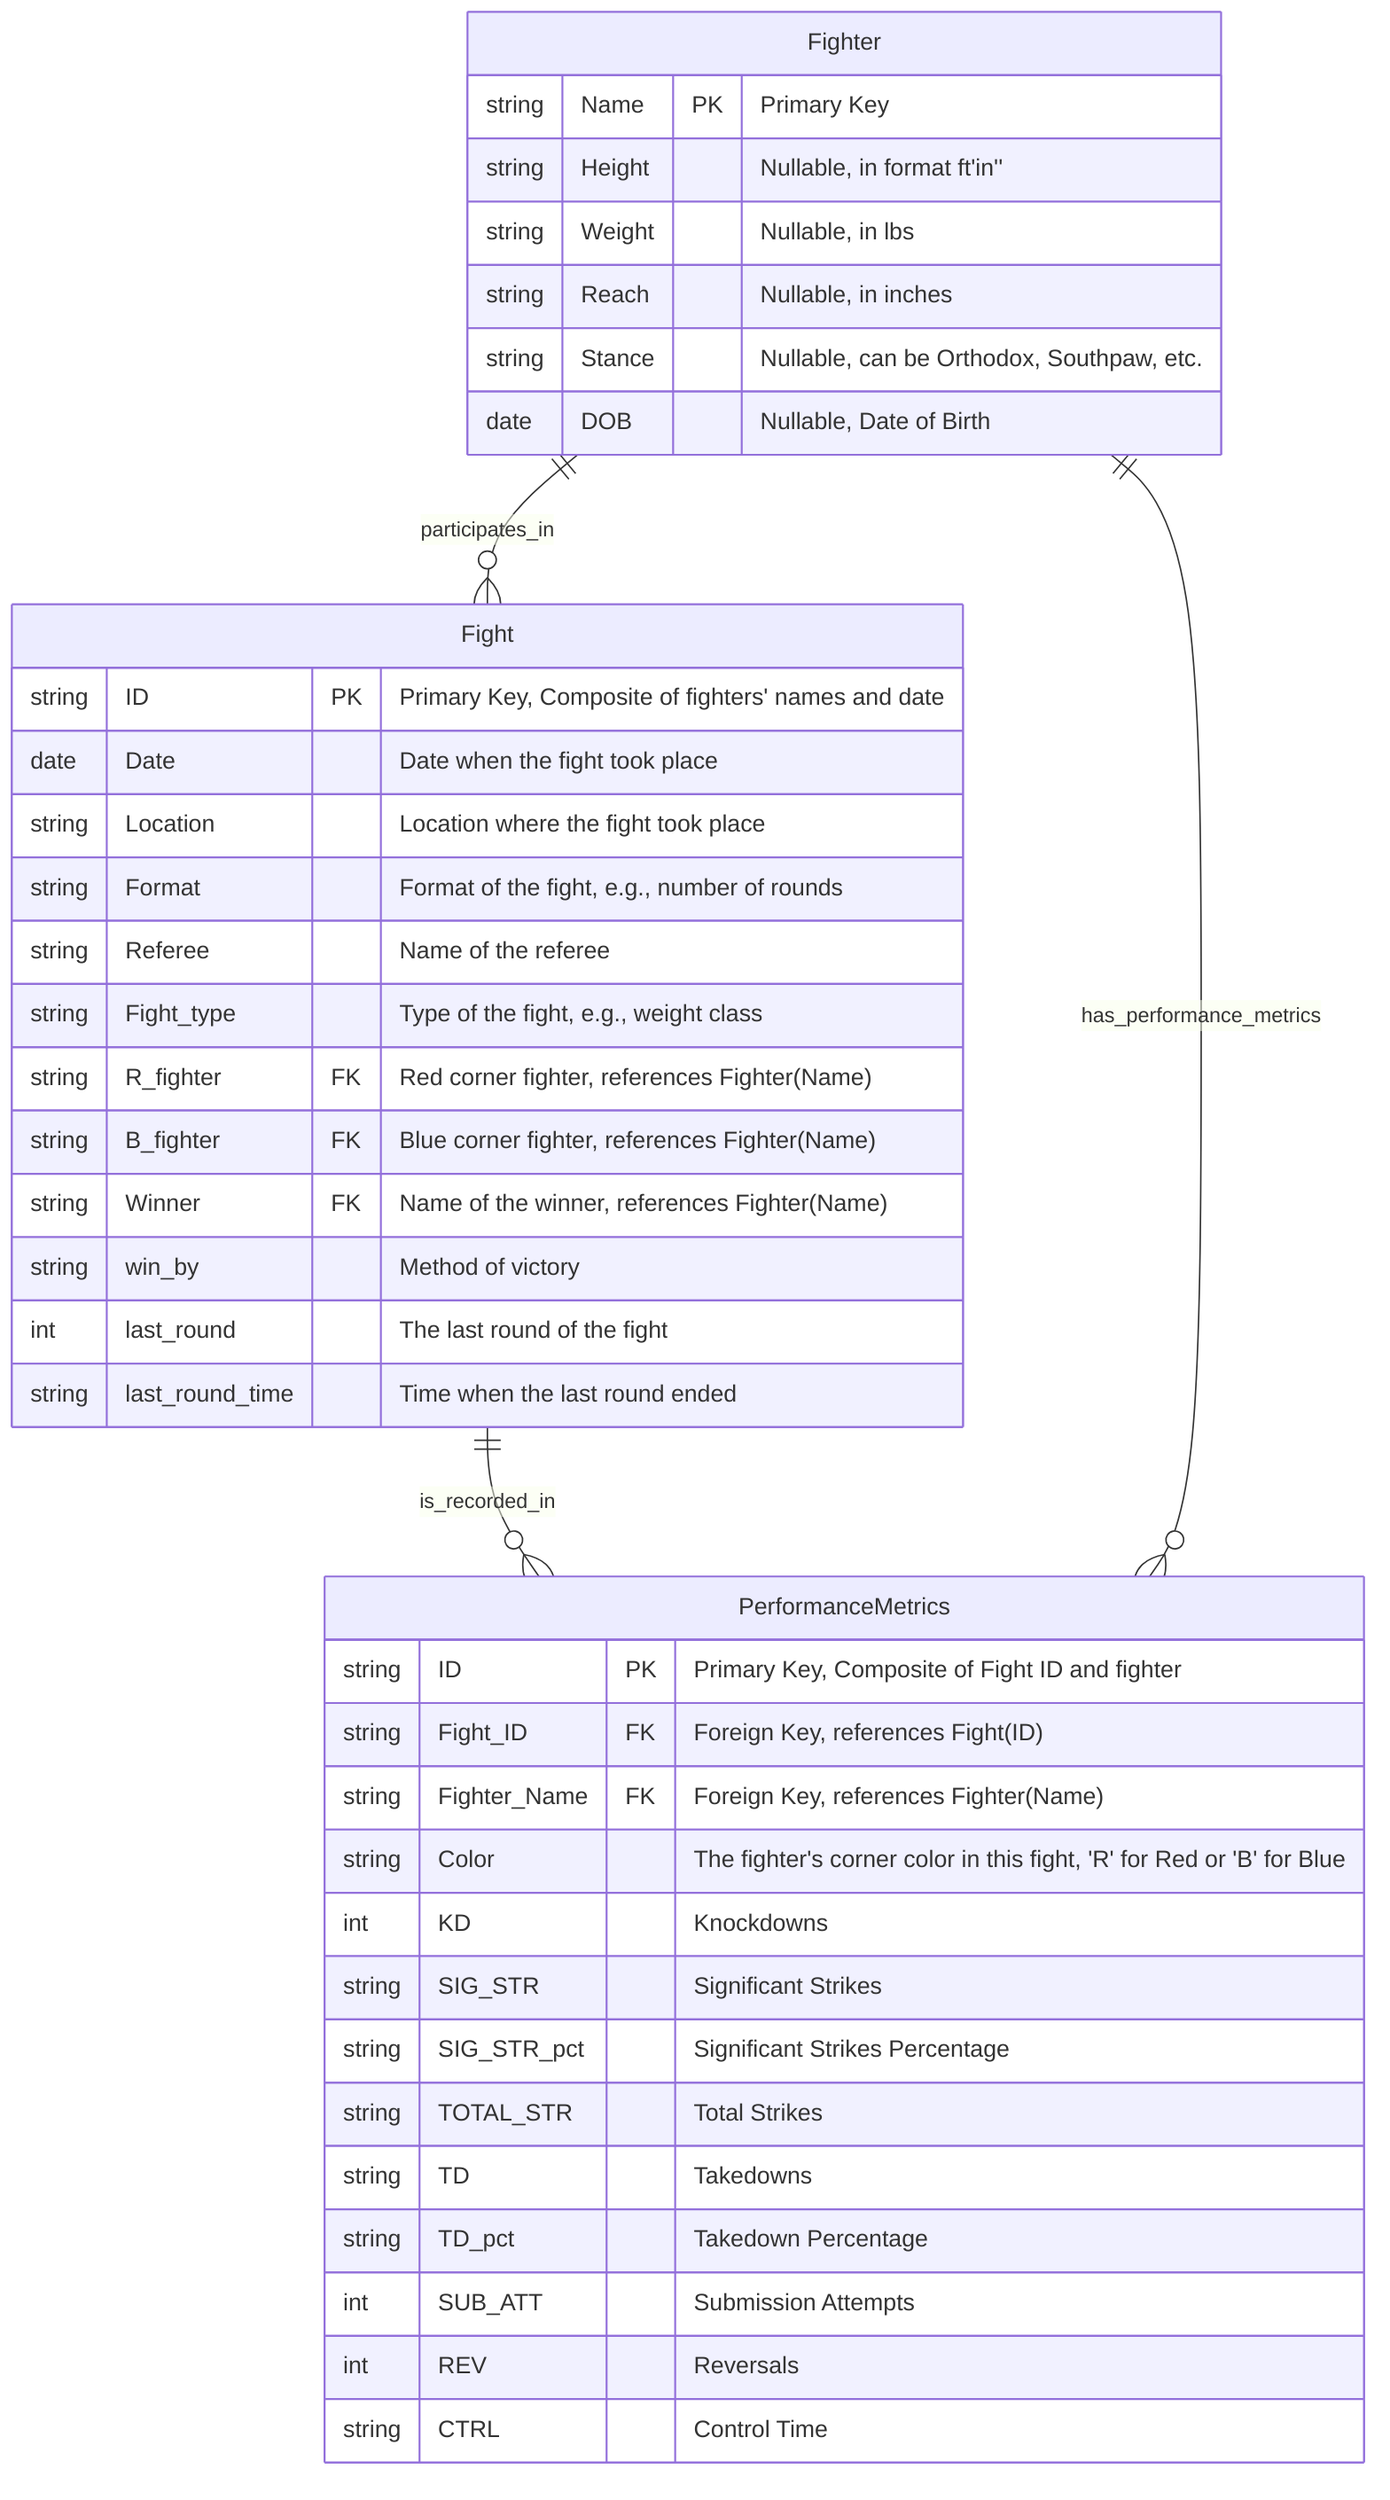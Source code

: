 erDiagram
    Fighter {
        string Name PK "Primary Key"
        string Height "Nullable, in format ft'in''"
        string Weight "Nullable, in lbs"
        string Reach "Nullable, in inches"
        string Stance "Nullable, can be Orthodox, Southpaw, etc."
        date DOB "Nullable, Date of Birth"
    }

    Fight {
        string ID PK "Primary Key, Composite of fighters' names and date"
        date Date "Date when the fight took place"
        string Location "Location where the fight took place"
        string Format "Format of the fight, e.g., number of rounds"
        string Referee "Name of the referee"
        string Fight_type "Type of the fight, e.g., weight class"
        string R_fighter FK "Red corner fighter, references Fighter(Name)"
        string B_fighter FK "Blue corner fighter, references Fighter(Name)"
        string Winner FK "Name of the winner, references Fighter(Name)"
        string win_by "Method of victory"
        int last_round "The last round of the fight"
        string last_round_time "Time when the last round ended"
    }

    PerformanceMetrics {
        string ID PK "Primary Key, Composite of Fight ID and fighter"
        string Fight_ID FK "Foreign Key, references Fight(ID)"
        string Fighter_Name FK "Foreign Key, references Fighter(Name)"
        string Color "The fighter's corner color in this fight, 'R' for Red or 'B' for Blue"
        int KD "Knockdowns"
        string SIG_STR "Significant Strikes"
        string SIG_STR_pct "Significant Strikes Percentage"
        string TOTAL_STR "Total Strikes"
        string TD "Takedowns"
        string TD_pct "Takedown Percentage"
        int SUB_ATT "Submission Attempts"
        int REV "Reversals"
        string CTRL "Control Time"
    }

    Fighter ||--o{ Fight : "participates_in"
    Fight ||--o{ PerformanceMetrics : "is_recorded_in"
    Fighter ||--o{ PerformanceMetrics : "has_performance_metrics"